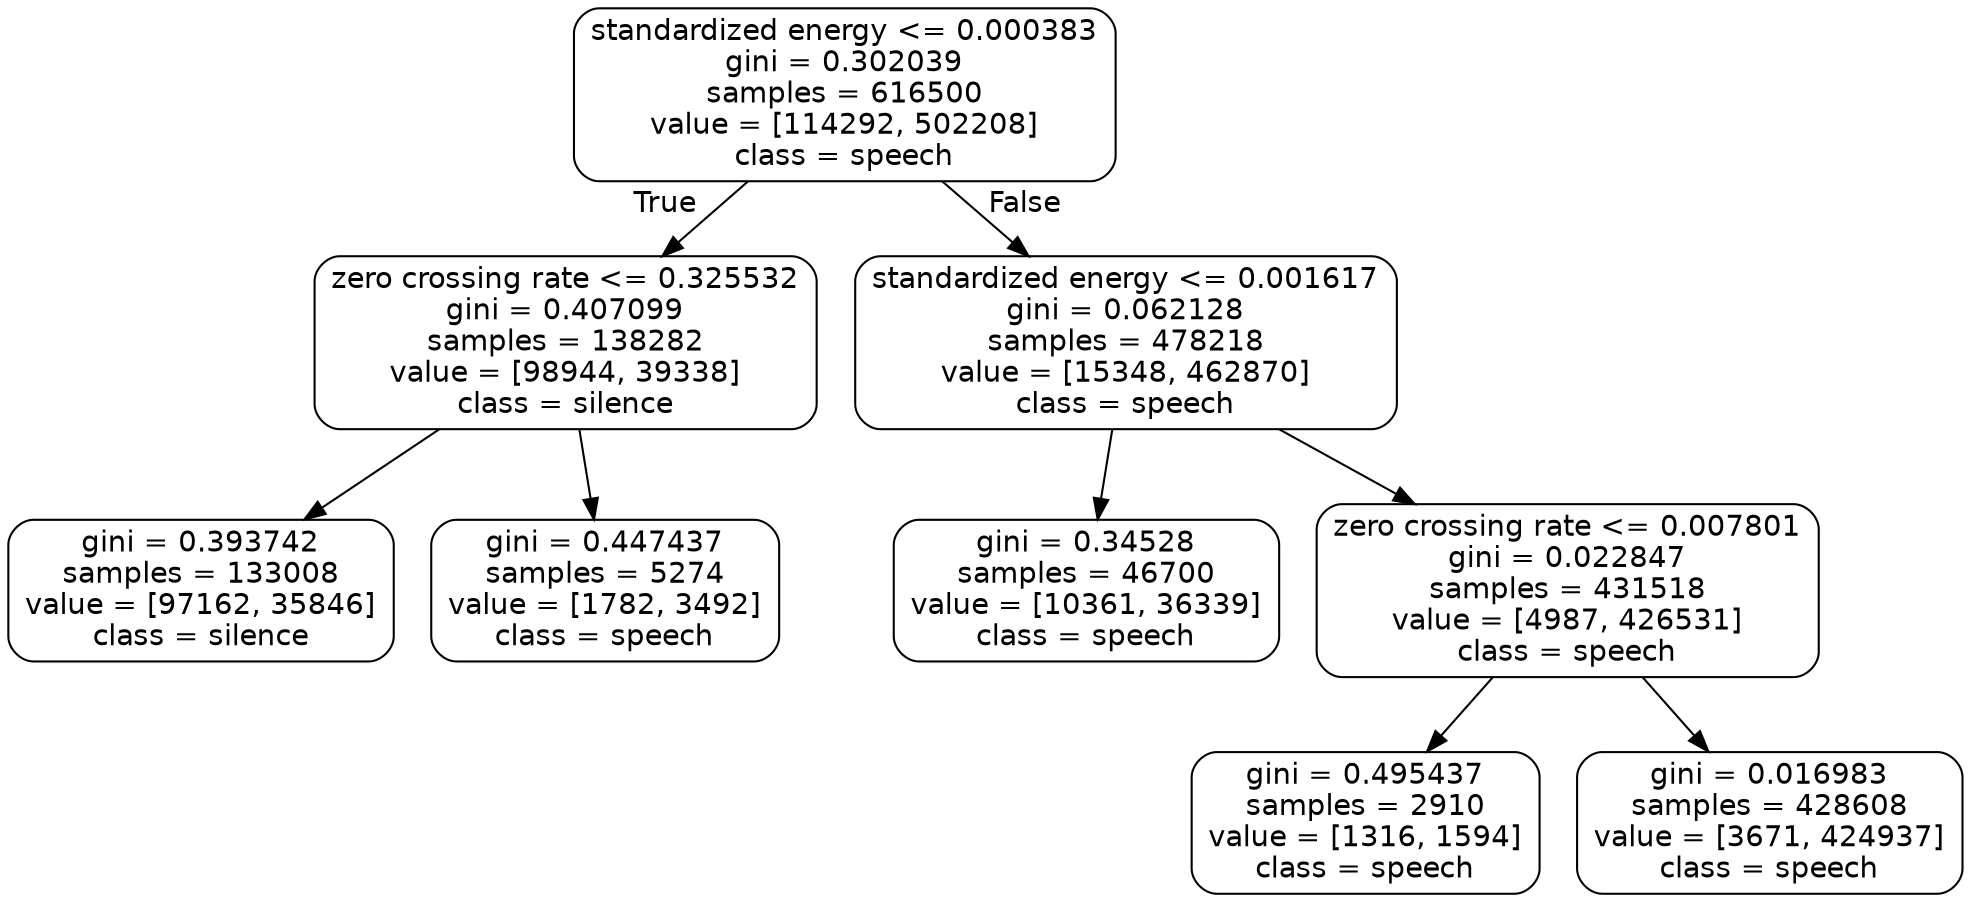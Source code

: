 digraph Tree {
node [shape=box, style="rounded", color="black", fontname=helvetica] ;
edge [fontname=helvetica] ;
0 [label="standardized energy <= 0.000383\ngini = 0.302039\nsamples = 616500\nvalue = [114292, 502208]\nclass = speech"] ;
1 [label="zero crossing rate <= 0.325532\ngini = 0.407099\nsamples = 138282\nvalue = [98944, 39338]\nclass = silence"] ;
0 -> 1 [labeldistance=2.5, labelangle=45, headlabel="True"] ;
5 [label="gini = 0.393742\nsamples = 133008\nvalue = [97162, 35846]\nclass = silence"] ;
1 -> 5 ;
6 [label="gini = 0.447437\nsamples = 5274\nvalue = [1782, 3492]\nclass = speech"] ;
1 -> 6 ;
2 [label="standardized energy <= 0.001617\ngini = 0.062128\nsamples = 478218\nvalue = [15348, 462870]\nclass = speech"] ;
0 -> 2 [labeldistance=2.5, labelangle=-45, headlabel="False"] ;
3 [label="gini = 0.34528\nsamples = 46700\nvalue = [10361, 36339]\nclass = speech"] ;
2 -> 3 ;
4 [label="zero crossing rate <= 0.007801\ngini = 0.022847\nsamples = 431518\nvalue = [4987, 426531]\nclass = speech"] ;
2 -> 4 ;
7 [label="gini = 0.495437\nsamples = 2910\nvalue = [1316, 1594]\nclass = speech"] ;
4 -> 7 ;
8 [label="gini = 0.016983\nsamples = 428608\nvalue = [3671, 424937]\nclass = speech"] ;
4 -> 8 ;
}